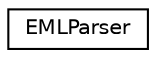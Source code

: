digraph "类继承关系图"
{
  edge [fontname="Helvetica",fontsize="10",labelfontname="Helvetica",labelfontsize="10"];
  node [fontname="Helvetica",fontsize="10",shape=record];
  rankdir="LR";
  Node0 [label="EMLParser",height=0.2,width=0.4,color="black", fillcolor="white", style="filled",URL="$class_e_m_l_parser.html"];
}

